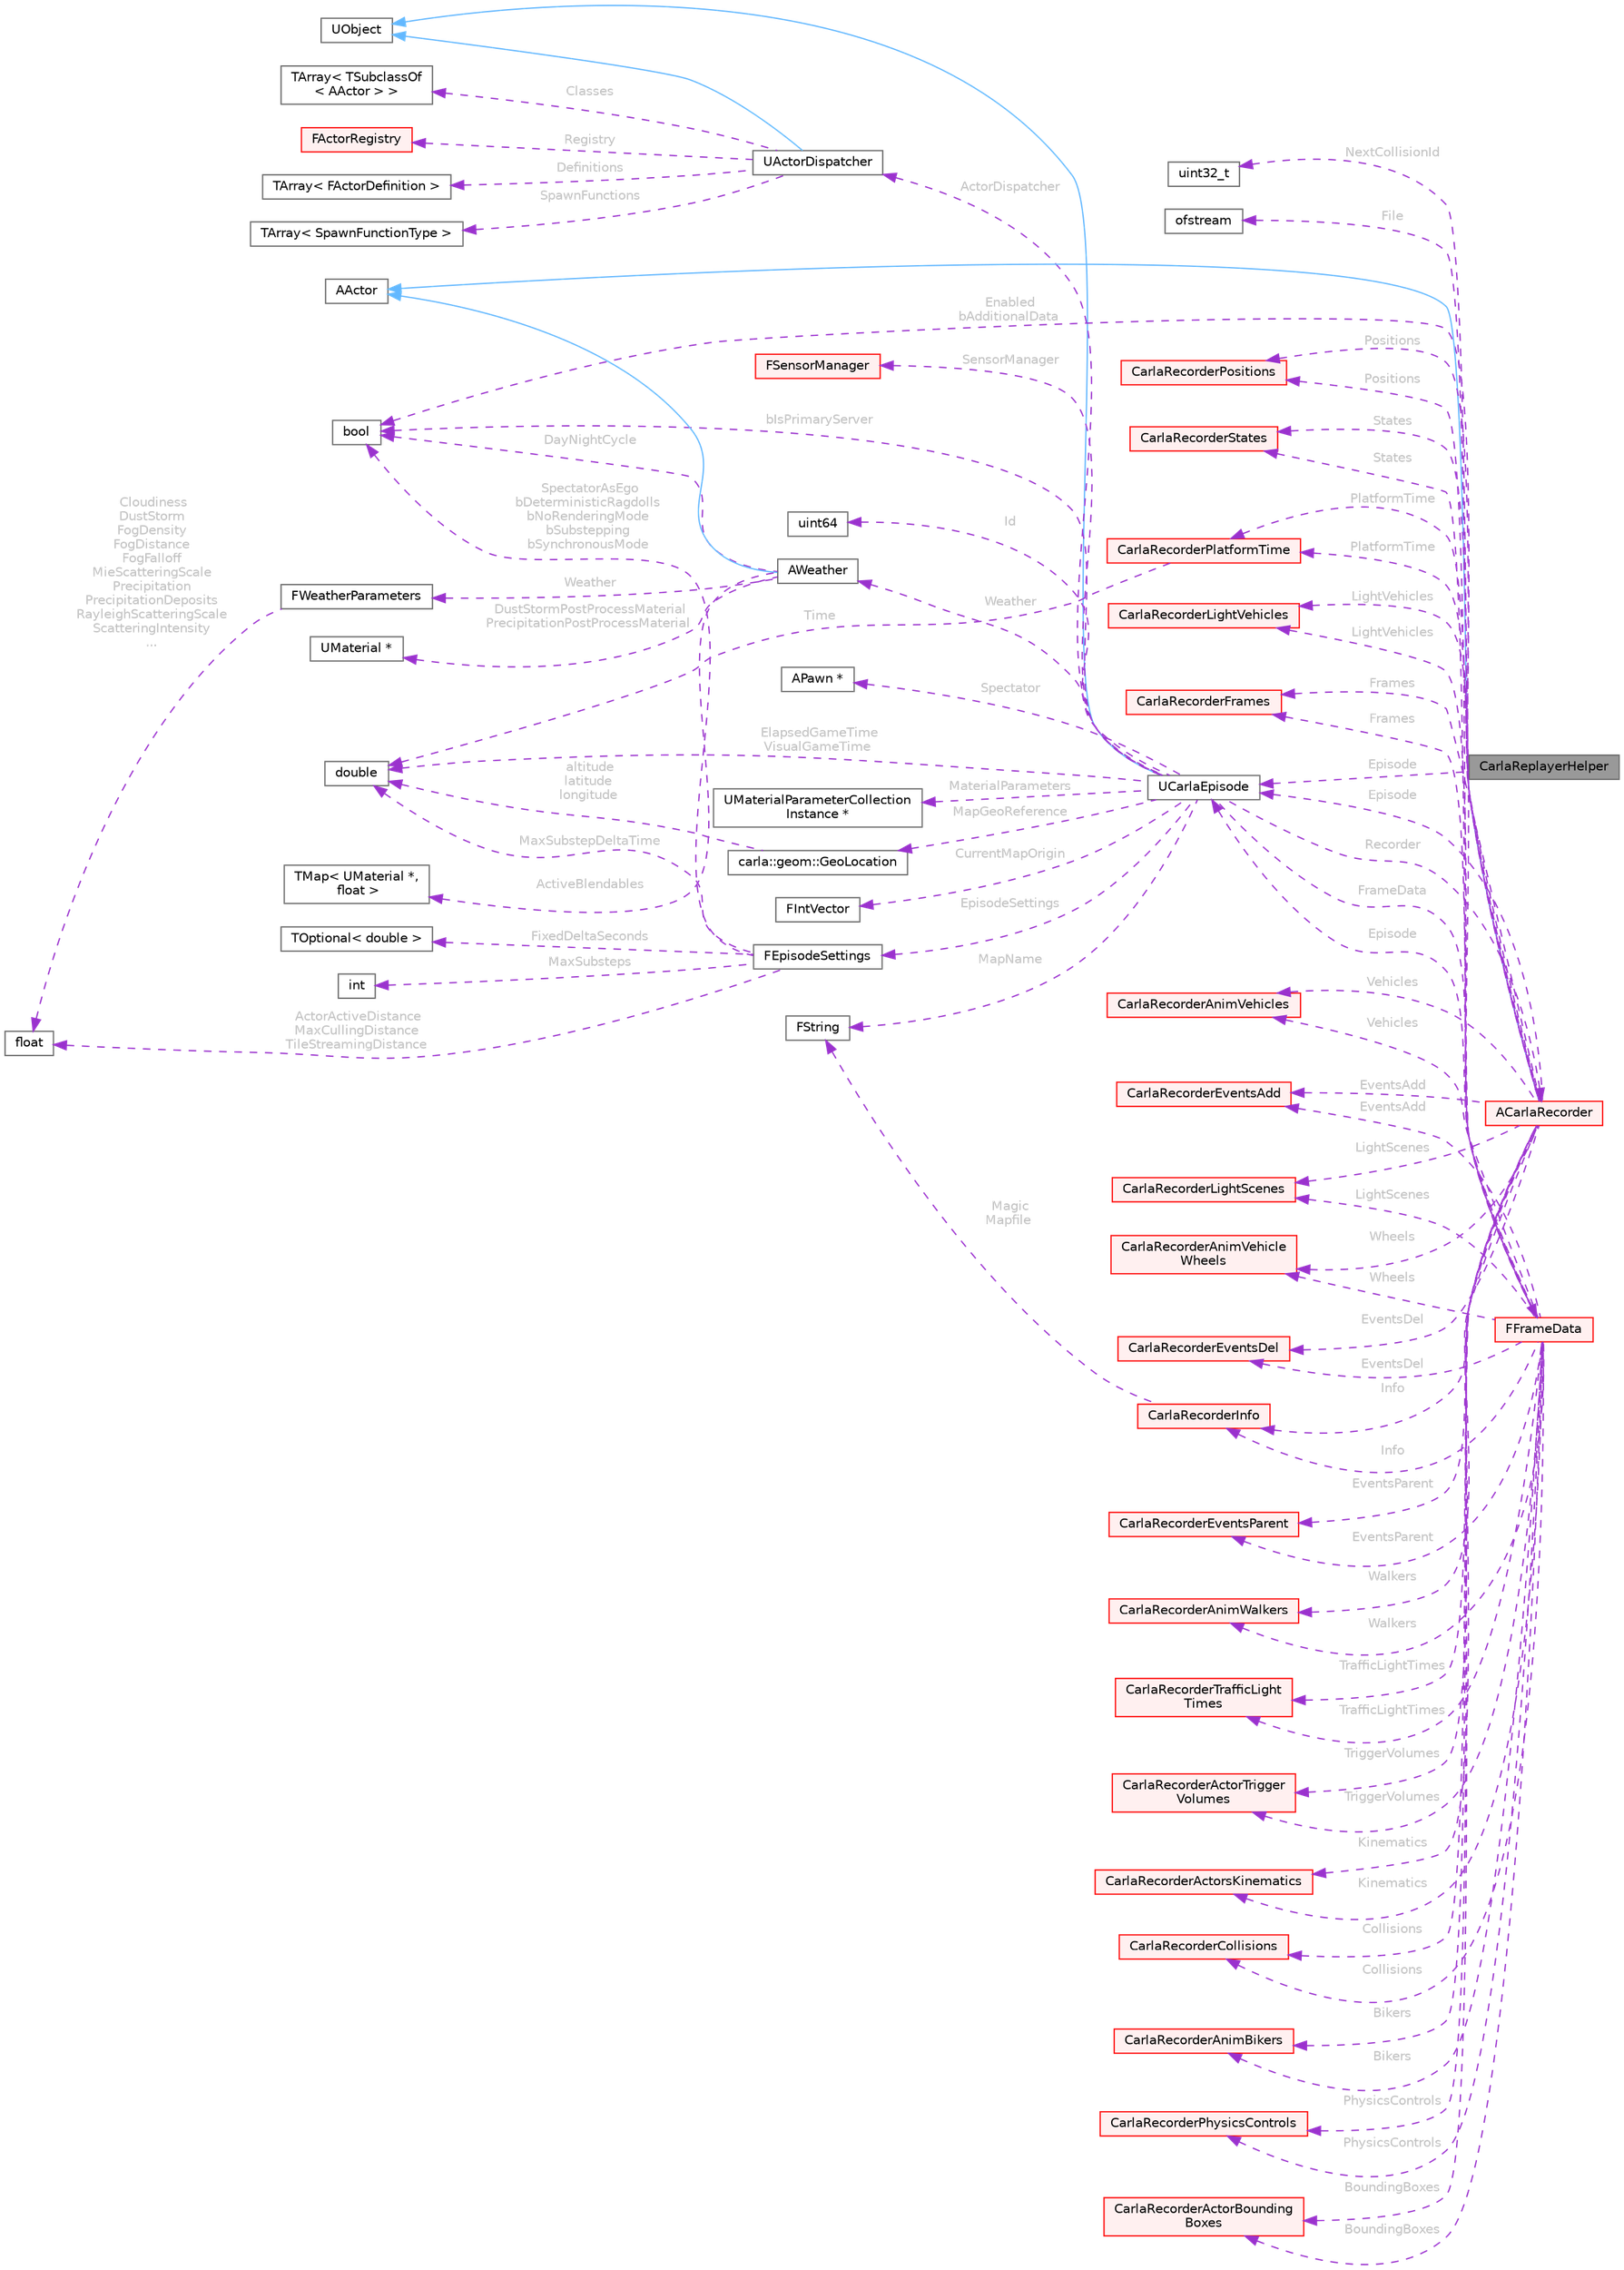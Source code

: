 digraph "CarlaReplayerHelper"
{
 // INTERACTIVE_SVG=YES
 // LATEX_PDF_SIZE
  bgcolor="transparent";
  edge [fontname=Helvetica,fontsize=10,labelfontname=Helvetica,labelfontsize=10];
  node [fontname=Helvetica,fontsize=10,shape=box,height=0.2,width=0.4];
  rankdir="LR";
  Node1 [id="Node000001",label="CarlaReplayerHelper",height=0.2,width=0.4,color="gray40", fillcolor="grey60", style="filled", fontcolor="black",tooltip=" "];
  Node2 -> Node1 [id="edge1_Node000001_Node000002",dir="back",color="darkorchid3",style="dashed",tooltip=" ",label=" Episode",fontcolor="grey" ];
  Node2 [id="Node000002",label="UCarlaEpisode",height=0.2,width=0.4,color="gray40", fillcolor="white", style="filled",URL="$dc/d84/classUCarlaEpisode.html",tooltip="A simulation episode."];
  Node3 -> Node2 [id="edge2_Node000002_Node000003",dir="back",color="steelblue1",style="solid",tooltip=" "];
  Node3 [id="Node000003",label="UObject",height=0.2,width=0.4,color="gray40", fillcolor="white", style="filled",URL="$df/def/classUObject.html",tooltip=" "];
  Node4 -> Node2 [id="edge3_Node000002_Node000004",dir="back",color="darkorchid3",style="dashed",tooltip=" ",label=" bIsPrimaryServer",fontcolor="grey" ];
  Node4 [id="Node000004",label="bool",height=0.2,width=0.4,color="gray40", fillcolor="white", style="filled",tooltip=" "];
  Node5 -> Node2 [id="edge4_Node000002_Node000005",dir="back",color="darkorchid3",style="dashed",tooltip=" ",label=" Id",fontcolor="grey" ];
  Node5 [id="Node000005",label="uint64",height=0.2,width=0.4,color="gray40", fillcolor="white", style="filled",tooltip=" "];
  Node6 -> Node2 [id="edge5_Node000002_Node000006",dir="back",color="darkorchid3",style="dashed",tooltip=" ",label=" ElapsedGameTime\nVisualGameTime",fontcolor="grey" ];
  Node6 [id="Node000006",label="double",height=0.2,width=0.4,color="gray40", fillcolor="white", style="filled",tooltip=" "];
  Node7 -> Node2 [id="edge6_Node000002_Node000007",dir="back",color="darkorchid3",style="dashed",tooltip=" ",label=" MapName",fontcolor="grey" ];
  Node7 [id="Node000007",label="FString",height=0.2,width=0.4,color="gray40", fillcolor="white", style="filled",tooltip=" "];
  Node8 -> Node2 [id="edge7_Node000002_Node000008",dir="back",color="darkorchid3",style="dashed",tooltip=" ",label=" EpisodeSettings",fontcolor="grey" ];
  Node8 [id="Node000008",label="FEpisodeSettings",height=0.2,width=0.4,color="gray40", fillcolor="white", style="filled",URL="$da/d6e/structFEpisodeSettings.html",tooltip=" "];
  Node4 -> Node8 [id="edge8_Node000008_Node000004",dir="back",color="darkorchid3",style="dashed",tooltip=" ",label=" SpectatorAsEgo\nbDeterministicRagdolls\nbNoRenderingMode\nbSubstepping\nbSynchronousMode",fontcolor="grey" ];
  Node9 -> Node8 [id="edge9_Node000008_Node000009",dir="back",color="darkorchid3",style="dashed",tooltip=" ",label=" FixedDeltaSeconds",fontcolor="grey" ];
  Node9 [id="Node000009",label="TOptional\< double \>",height=0.2,width=0.4,color="gray40", fillcolor="white", style="filled",tooltip=" "];
  Node6 -> Node8 [id="edge10_Node000008_Node000006",dir="back",color="darkorchid3",style="dashed",tooltip=" ",label=" MaxSubstepDeltaTime",fontcolor="grey" ];
  Node10 -> Node8 [id="edge11_Node000008_Node000010",dir="back",color="darkorchid3",style="dashed",tooltip=" ",label=" MaxSubsteps",fontcolor="grey" ];
  Node10 [id="Node000010",label="int",height=0.2,width=0.4,color="gray40", fillcolor="white", style="filled",tooltip=" "];
  Node11 -> Node8 [id="edge12_Node000008_Node000011",dir="back",color="darkorchid3",style="dashed",tooltip=" ",label=" ActorActiveDistance\nMaxCullingDistance\nTileStreamingDistance",fontcolor="grey" ];
  Node11 [id="Node000011",label="float",height=0.2,width=0.4,color="gray40", fillcolor="white", style="filled",tooltip=" "];
  Node12 -> Node2 [id="edge13_Node000002_Node000012",dir="back",color="darkorchid3",style="dashed",tooltip=" ",label=" ActorDispatcher",fontcolor="grey" ];
  Node12 [id="Node000012",label="UActorDispatcher",height=0.2,width=0.4,color="gray40", fillcolor="white", style="filled",URL="$d7/d90/classUActorDispatcher.html",tooltip="Object in charge of binding ActorDefinitions to spawn functions, as well as keeping the registry of a..."];
  Node3 -> Node12 [id="edge14_Node000012_Node000003",dir="back",color="steelblue1",style="solid",tooltip=" "];
  Node13 -> Node12 [id="edge15_Node000012_Node000013",dir="back",color="darkorchid3",style="dashed",tooltip=" ",label=" Definitions",fontcolor="grey" ];
  Node13 [id="Node000013",label="TArray\< FActorDefinition \>",height=0.2,width=0.4,color="gray40", fillcolor="white", style="filled",tooltip=" "];
  Node14 -> Node12 [id="edge16_Node000012_Node000014",dir="back",color="darkorchid3",style="dashed",tooltip=" ",label=" SpawnFunctions",fontcolor="grey" ];
  Node14 [id="Node000014",label="TArray\< SpawnFunctionType \>",height=0.2,width=0.4,color="gray40", fillcolor="white", style="filled",tooltip=" "];
  Node15 -> Node12 [id="edge17_Node000012_Node000015",dir="back",color="darkorchid3",style="dashed",tooltip=" ",label=" Classes",fontcolor="grey" ];
  Node15 [id="Node000015",label="TArray\< TSubclassOf\l\< AActor \> \>",height=0.2,width=0.4,color="gray40", fillcolor="white", style="filled",tooltip=" "];
  Node16 -> Node12 [id="edge18_Node000012_Node000016",dir="back",color="darkorchid3",style="dashed",tooltip=" ",label=" Registry",fontcolor="grey" ];
  Node16 [id="Node000016",label="FActorRegistry",height=0.2,width=0.4,color="red", fillcolor="#FFF0F0", style="filled",URL="$df/db5/classFActorRegistry.html",tooltip="A registry of all the Carla actors."];
  Node21 -> Node2 [id="edge19_Node000002_Node000021",dir="back",color="darkorchid3",style="dashed",tooltip=" ",label=" Spectator",fontcolor="grey" ];
  Node21 [id="Node000021",label="APawn *",height=0.2,width=0.4,color="gray40", fillcolor="white", style="filled",tooltip=" "];
  Node22 -> Node2 [id="edge20_Node000002_Node000022",dir="back",color="darkorchid3",style="dashed",tooltip=" ",label=" Weather",fontcolor="grey" ];
  Node22 [id="Node000022",label="AWeather",height=0.2,width=0.4,color="gray40", fillcolor="white", style="filled",URL="$de/d75/classAWeather.html",tooltip=" "];
  Node23 -> Node22 [id="edge21_Node000022_Node000023",dir="back",color="steelblue1",style="solid",tooltip=" "];
  Node23 [id="Node000023",label="AActor",height=0.2,width=0.4,color="gray40", fillcolor="white", style="filled",URL="$d1/da4/classAActor.html",tooltip=" "];
  Node24 -> Node22 [id="edge22_Node000022_Node000024",dir="back",color="darkorchid3",style="dashed",tooltip=" ",label=" Weather",fontcolor="grey" ];
  Node24 [id="Node000024",label="FWeatherParameters",height=0.2,width=0.4,color="gray40", fillcolor="white", style="filled",URL="$dd/d9b/structFWeatherParameters.html",tooltip=" "];
  Node11 -> Node24 [id="edge23_Node000024_Node000011",dir="back",color="darkorchid3",style="dashed",tooltip=" ",label=" Cloudiness\nDustStorm\nFogDensity\nFogDistance\nFogFalloff\nMieScatteringScale\nPrecipitation\nPrecipitationDeposits\nRayleighScatteringScale\nScatteringIntensity\n...",fontcolor="grey" ];
  Node25 -> Node22 [id="edge24_Node000022_Node000025",dir="back",color="darkorchid3",style="dashed",tooltip=" ",label=" DustStormPostProcessMaterial\nPrecipitationPostProcessMaterial",fontcolor="grey" ];
  Node25 [id="Node000025",label="UMaterial *",height=0.2,width=0.4,color="gray40", fillcolor="white", style="filled",tooltip=" "];
  Node26 -> Node22 [id="edge25_Node000022_Node000026",dir="back",color="darkorchid3",style="dashed",tooltip=" ",label=" ActiveBlendables",fontcolor="grey" ];
  Node26 [id="Node000026",label="TMap\< UMaterial *,\l float \>",height=0.2,width=0.4,color="gray40", fillcolor="white", style="filled",tooltip=" "];
  Node4 -> Node22 [id="edge26_Node000022_Node000004",dir="back",color="darkorchid3",style="dashed",tooltip=" ",label=" DayNightCycle",fontcolor="grey" ];
  Node27 -> Node2 [id="edge27_Node000002_Node000027",dir="back",color="darkorchid3",style="dashed",tooltip=" ",label=" MaterialParameters",fontcolor="grey" ];
  Node27 [id="Node000027",label="UMaterialParameterCollection\lInstance *",height=0.2,width=0.4,color="gray40", fillcolor="white", style="filled",tooltip=" "];
  Node28 -> Node2 [id="edge28_Node000002_Node000028",dir="back",color="darkorchid3",style="dashed",tooltip=" ",label=" Recorder",fontcolor="grey" ];
  Node28 [id="Node000028",label="ACarlaRecorder",height=0.2,width=0.4,color="red", fillcolor="#FFF0F0", style="filled",URL="$dd/db9/classACarlaRecorder.html",tooltip="Recorder for the simulation"];
  Node23 -> Node28 [id="edge29_Node000028_Node000023",dir="back",color="steelblue1",style="solid",tooltip=" "];
  Node4 -> Node28 [id="edge30_Node000028_Node000004",dir="back",color="darkorchid3",style="dashed",tooltip=" ",label=" Enabled\nbAdditionalData",fontcolor="grey" ];
  Node29 -> Node28 [id="edge31_Node000028_Node000029",dir="back",color="darkorchid3",style="dashed",tooltip=" ",label=" NextCollisionId",fontcolor="grey" ];
  Node29 [id="Node000029",label="uint32_t",height=0.2,width=0.4,color="gray40", fillcolor="white", style="filled",tooltip=" "];
  Node30 -> Node28 [id="edge32_Node000028_Node000030",dir="back",color="darkorchid3",style="dashed",tooltip=" ",label=" File",fontcolor="grey" ];
  Node30 [id="Node000030",label="ofstream",height=0.2,width=0.4,color="gray40", fillcolor="white", style="filled",tooltip=" "];
  Node2 -> Node28 [id="edge33_Node000028_Node000002",dir="back",color="darkorchid3",style="dashed",tooltip=" ",label=" Episode",fontcolor="grey" ];
  Node31 -> Node28 [id="edge34_Node000028_Node000031",dir="back",color="darkorchid3",style="dashed",tooltip=" ",label=" Info",fontcolor="grey" ];
  Node31 [id="Node000031",label="CarlaRecorderInfo",height=0.2,width=0.4,color="red", fillcolor="#FFF0F0", style="filled",URL="$da/dab/structCarlaRecorderInfo.html",tooltip=" "];
  Node7 -> Node31 [id="edge35_Node000031_Node000007",dir="back",color="darkorchid3",style="dashed",tooltip=" ",label=" Magic\nMapfile",fontcolor="grey" ];
  Node34 -> Node28 [id="edge36_Node000028_Node000034",dir="back",color="darkorchid3",style="dashed",tooltip=" ",label=" Frames",fontcolor="grey" ];
  Node34 [id="Node000034",label="CarlaRecorderFrames",height=0.2,width=0.4,color="red", fillcolor="#FFF0F0", style="filled",URL="$d6/d4d/classCarlaRecorderFrames.html",tooltip=" "];
  Node38 -> Node28 [id="edge37_Node000028_Node000038",dir="back",color="darkorchid3",style="dashed",tooltip=" ",label=" EventsAdd",fontcolor="grey" ];
  Node38 [id="Node000038",label="CarlaRecorderEventsAdd",height=0.2,width=0.4,color="red", fillcolor="#FFF0F0", style="filled",URL="$dd/dd4/classCarlaRecorderEventsAdd.html",tooltip=" "];
  Node40 -> Node28 [id="edge38_Node000028_Node000040",dir="back",color="darkorchid3",style="dashed",tooltip=" ",label=" EventsDel",fontcolor="grey" ];
  Node40 [id="Node000040",label="CarlaRecorderEventsDel",height=0.2,width=0.4,color="red", fillcolor="#FFF0F0", style="filled",URL="$dd/d8e/classCarlaRecorderEventsDel.html",tooltip=" "];
  Node42 -> Node28 [id="edge39_Node000028_Node000042",dir="back",color="darkorchid3",style="dashed",tooltip=" ",label=" EventsParent",fontcolor="grey" ];
  Node42 [id="Node000042",label="CarlaRecorderEventsParent",height=0.2,width=0.4,color="red", fillcolor="#FFF0F0", style="filled",URL="$dd/d35/classCarlaRecorderEventsParent.html",tooltip=" "];
  Node44 -> Node28 [id="edge40_Node000028_Node000044",dir="back",color="darkorchid3",style="dashed",tooltip=" ",label=" Collisions",fontcolor="grey" ];
  Node44 [id="Node000044",label="CarlaRecorderCollisions",height=0.2,width=0.4,color="red", fillcolor="#FFF0F0", style="filled",URL="$da/d6e/classCarlaRecorderCollisions.html",tooltip=" "];
  Node46 -> Node28 [id="edge41_Node000028_Node000046",dir="back",color="darkorchid3",style="dashed",tooltip=" ",label=" Positions",fontcolor="grey" ];
  Node46 [id="Node000046",label="CarlaRecorderPositions",height=0.2,width=0.4,color="red", fillcolor="#FFF0F0", style="filled",URL="$da/df1/classCarlaRecorderPositions.html",tooltip=" "];
  Node48 -> Node28 [id="edge42_Node000028_Node000048",dir="back",color="darkorchid3",style="dashed",tooltip=" ",label=" States",fontcolor="grey" ];
  Node48 [id="Node000048",label="CarlaRecorderStates",height=0.2,width=0.4,color="red", fillcolor="#FFF0F0", style="filled",URL="$d2/da3/classCarlaRecorderStates.html",tooltip=" "];
  Node50 -> Node28 [id="edge43_Node000028_Node000050",dir="back",color="darkorchid3",style="dashed",tooltip=" ",label=" Vehicles",fontcolor="grey" ];
  Node50 [id="Node000050",label="CarlaRecorderAnimVehicles",height=0.2,width=0.4,color="red", fillcolor="#FFF0F0", style="filled",URL="$da/dd4/classCarlaRecorderAnimVehicles.html",tooltip=" "];
  Node52 -> Node28 [id="edge44_Node000028_Node000052",dir="back",color="darkorchid3",style="dashed",tooltip=" ",label=" Wheels",fontcolor="grey" ];
  Node52 [id="Node000052",label="CarlaRecorderAnimVehicle\lWheels",height=0.2,width=0.4,color="red", fillcolor="#FFF0F0", style="filled",URL="$d6/dd8/classCarlaRecorderAnimVehicleWheels.html",tooltip=" "];
  Node54 -> Node28 [id="edge45_Node000028_Node000054",dir="back",color="darkorchid3",style="dashed",tooltip=" ",label=" Walkers",fontcolor="grey" ];
  Node54 [id="Node000054",label="CarlaRecorderAnimWalkers",height=0.2,width=0.4,color="red", fillcolor="#FFF0F0", style="filled",URL="$de/d09/classCarlaRecorderAnimWalkers.html",tooltip=" "];
  Node56 -> Node28 [id="edge46_Node000028_Node000056",dir="back",color="darkorchid3",style="dashed",tooltip=" ",label=" Bikers",fontcolor="grey" ];
  Node56 [id="Node000056",label="CarlaRecorderAnimBikers",height=0.2,width=0.4,color="red", fillcolor="#FFF0F0", style="filled",URL="$da/d46/classCarlaRecorderAnimBikers.html",tooltip=" "];
  Node58 -> Node28 [id="edge47_Node000028_Node000058",dir="back",color="darkorchid3",style="dashed",tooltip=" ",label=" LightVehicles",fontcolor="grey" ];
  Node58 [id="Node000058",label="CarlaRecorderLightVehicles",height=0.2,width=0.4,color="red", fillcolor="#FFF0F0", style="filled",URL="$df/d7b/structCarlaRecorderLightVehicles.html",tooltip=" "];
  Node60 -> Node28 [id="edge48_Node000028_Node000060",dir="back",color="darkorchid3",style="dashed",tooltip=" ",label=" LightScenes",fontcolor="grey" ];
  Node60 [id="Node000060",label="CarlaRecorderLightScenes",height=0.2,width=0.4,color="red", fillcolor="#FFF0F0", style="filled",URL="$d0/d93/structCarlaRecorderLightScenes.html",tooltip=" "];
  Node62 -> Node28 [id="edge49_Node000028_Node000062",dir="back",color="darkorchid3",style="dashed",tooltip=" ",label=" Kinematics",fontcolor="grey" ];
  Node62 [id="Node000062",label="CarlaRecorderActorsKinematics",height=0.2,width=0.4,color="red", fillcolor="#FFF0F0", style="filled",URL="$dc/ded/classCarlaRecorderActorsKinematics.html",tooltip=" "];
  Node64 -> Node28 [id="edge50_Node000028_Node000064",dir="back",color="darkorchid3",style="dashed",tooltip=" ",label=" BoundingBoxes",fontcolor="grey" ];
  Node64 [id="Node000064",label="CarlaRecorderActorBounding\lBoxes",height=0.2,width=0.4,color="red", fillcolor="#FFF0F0", style="filled",URL="$d1/d74/classCarlaRecorderActorBoundingBoxes.html",tooltip=" "];
  Node66 -> Node28 [id="edge51_Node000028_Node000066",dir="back",color="darkorchid3",style="dashed",tooltip=" ",label=" TriggerVolumes",fontcolor="grey" ];
  Node66 [id="Node000066",label="CarlaRecorderActorTrigger\lVolumes",height=0.2,width=0.4,color="red", fillcolor="#FFF0F0", style="filled",URL="$d8/d4c/classCarlaRecorderActorTriggerVolumes.html",tooltip=" "];
  Node67 -> Node28 [id="edge52_Node000028_Node000067",dir="back",color="darkorchid3",style="dashed",tooltip=" ",label=" PlatformTime",fontcolor="grey" ];
  Node67 [id="Node000067",label="CarlaRecorderPlatformTime",height=0.2,width=0.4,color="red", fillcolor="#FFF0F0", style="filled",URL="$d2/de4/structCarlaRecorderPlatformTime.html",tooltip=" "];
  Node6 -> Node67 [id="edge53_Node000067_Node000006",dir="back",color="darkorchid3",style="dashed",tooltip=" ",label=" Time",fontcolor="grey" ];
  Node69 -> Node28 [id="edge54_Node000028_Node000069",dir="back",color="darkorchid3",style="dashed",tooltip=" ",label=" PhysicsControls",fontcolor="grey" ];
  Node69 [id="Node000069",label="CarlaRecorderPhysicsControls",height=0.2,width=0.4,color="red", fillcolor="#FFF0F0", style="filled",URL="$dd/dd1/classCarlaRecorderPhysicsControls.html",tooltip=" "];
  Node71 -> Node28 [id="edge55_Node000028_Node000071",dir="back",color="darkorchid3",style="dashed",tooltip=" ",label=" TrafficLightTimes",fontcolor="grey" ];
  Node71 [id="Node000071",label="CarlaRecorderTrafficLight\lTimes",height=0.2,width=0.4,color="red", fillcolor="#FFF0F0", style="filled",URL="$dc/d3e/classCarlaRecorderTrafficLightTimes.html",tooltip=" "];
  Node117 -> Node2 [id="edge56_Node000002_Node000117",dir="back",color="darkorchid3",style="dashed",tooltip=" ",label=" MapGeoReference",fontcolor="grey" ];
  Node117 [id="Node000117",label="carla::geom::GeoLocation",height=0.2,width=0.4,color="gray40", fillcolor="white", style="filled",URL="$d3/df4/classcarla_1_1geom_1_1GeoLocation.html",tooltip=" "];
  Node6 -> Node117 [id="edge57_Node000117_Node000006",dir="back",color="darkorchid3",style="dashed",tooltip=" ",label=" altitude\nlatitude\nlongitude",fontcolor="grey" ];
  Node118 -> Node2 [id="edge58_Node000002_Node000118",dir="back",color="darkorchid3",style="dashed",tooltip=" ",label=" CurrentMapOrigin",fontcolor="grey" ];
  Node118 [id="Node000118",label="FIntVector",height=0.2,width=0.4,color="gray40", fillcolor="white", style="filled",tooltip=" "];
  Node119 -> Node2 [id="edge59_Node000002_Node000119",dir="back",color="darkorchid3",style="dashed",tooltip=" ",label=" FrameData",fontcolor="grey" ];
  Node119 [id="Node000119",label="FFrameData",height=0.2,width=0.4,color="red", fillcolor="#FFF0F0", style="filled",URL="$de/db4/classFFrameData.html",tooltip=" "];
  Node31 -> Node119 [id="edge60_Node000119_Node000031",dir="back",color="darkorchid3",style="dashed",tooltip=" ",label=" Info",fontcolor="grey" ];
  Node34 -> Node119 [id="edge61_Node000119_Node000034",dir="back",color="darkorchid3",style="dashed",tooltip=" ",label=" Frames",fontcolor="grey" ];
  Node38 -> Node119 [id="edge62_Node000119_Node000038",dir="back",color="darkorchid3",style="dashed",tooltip=" ",label=" EventsAdd",fontcolor="grey" ];
  Node40 -> Node119 [id="edge63_Node000119_Node000040",dir="back",color="darkorchid3",style="dashed",tooltip=" ",label=" EventsDel",fontcolor="grey" ];
  Node42 -> Node119 [id="edge64_Node000119_Node000042",dir="back",color="darkorchid3",style="dashed",tooltip=" ",label=" EventsParent",fontcolor="grey" ];
  Node44 -> Node119 [id="edge65_Node000119_Node000044",dir="back",color="darkorchid3",style="dashed",tooltip=" ",label=" Collisions",fontcolor="grey" ];
  Node46 -> Node119 [id="edge66_Node000119_Node000046",dir="back",color="darkorchid3",style="dashed",tooltip=" ",label=" Positions",fontcolor="grey" ];
  Node48 -> Node119 [id="edge67_Node000119_Node000048",dir="back",color="darkorchid3",style="dashed",tooltip=" ",label=" States",fontcolor="grey" ];
  Node50 -> Node119 [id="edge68_Node000119_Node000050",dir="back",color="darkorchid3",style="dashed",tooltip=" ",label=" Vehicles",fontcolor="grey" ];
  Node52 -> Node119 [id="edge69_Node000119_Node000052",dir="back",color="darkorchid3",style="dashed",tooltip=" ",label=" Wheels",fontcolor="grey" ];
  Node54 -> Node119 [id="edge70_Node000119_Node000054",dir="back",color="darkorchid3",style="dashed",tooltip=" ",label=" Walkers",fontcolor="grey" ];
  Node56 -> Node119 [id="edge71_Node000119_Node000056",dir="back",color="darkorchid3",style="dashed",tooltip=" ",label=" Bikers",fontcolor="grey" ];
  Node58 -> Node119 [id="edge72_Node000119_Node000058",dir="back",color="darkorchid3",style="dashed",tooltip=" ",label=" LightVehicles",fontcolor="grey" ];
  Node60 -> Node119 [id="edge73_Node000119_Node000060",dir="back",color="darkorchid3",style="dashed",tooltip=" ",label=" LightScenes",fontcolor="grey" ];
  Node62 -> Node119 [id="edge74_Node000119_Node000062",dir="back",color="darkorchid3",style="dashed",tooltip=" ",label=" Kinematics",fontcolor="grey" ];
  Node64 -> Node119 [id="edge75_Node000119_Node000064",dir="back",color="darkorchid3",style="dashed",tooltip=" ",label=" BoundingBoxes",fontcolor="grey" ];
  Node66 -> Node119 [id="edge76_Node000119_Node000066",dir="back",color="darkorchid3",style="dashed",tooltip=" ",label=" TriggerVolumes",fontcolor="grey" ];
  Node67 -> Node119 [id="edge77_Node000119_Node000067",dir="back",color="darkorchid3",style="dashed",tooltip=" ",label=" PlatformTime",fontcolor="grey" ];
  Node69 -> Node119 [id="edge78_Node000119_Node000069",dir="back",color="darkorchid3",style="dashed",tooltip=" ",label=" PhysicsControls",fontcolor="grey" ];
  Node71 -> Node119 [id="edge79_Node000119_Node000071",dir="back",color="darkorchid3",style="dashed",tooltip=" ",label=" TrafficLightTimes",fontcolor="grey" ];
  Node2 -> Node119 [id="edge80_Node000119_Node000002",dir="back",color="darkorchid3",style="dashed",tooltip=" ",label=" Episode",fontcolor="grey" ];
  Node121 -> Node2 [id="edge81_Node000002_Node000121",dir="back",color="darkorchid3",style="dashed",tooltip=" ",label=" SensorManager",fontcolor="grey" ];
  Node121 [id="Node000121",label="FSensorManager",height=0.2,width=0.4,color="red", fillcolor="#FFF0F0", style="filled",URL="$d1/de4/classFSensorManager.html",tooltip=" "];
}
